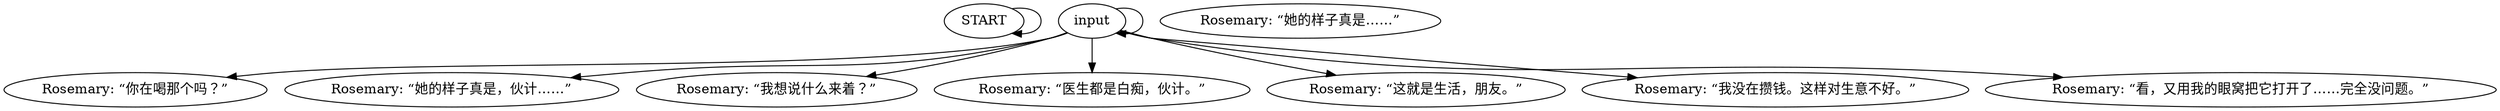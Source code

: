 # VILLAGE / ROSEMARY barks
# Stuff Rosemary says.
# ==================================================
digraph G {
	  0 [label="START"];
	  1 [label="input"];
	  2 [label="Rosemary: “你在喝那个吗？”"];
	  3 [label="Rosemary: “她的样子真是，伙计……”"];
	  4 [label="Rosemary: “我想说什么来着？”"];
	  5 [label="Rosemary: “医生都是白痴，伙计。”"];
	  6 [label="Rosemary: “这就是生活，朋友。”"];
	  7 [label="Rosemary: “她的样子真是……”"];
	  8 [label="Rosemary: “我没在攒钱。这样对生意不好。”"];
	  9 [label="Rosemary: “看，又用我的眼窝把它打开了……完全没问题。”"];
	  0 -> 0
	  1 -> 1
	  1 -> 2
	  1 -> 3
	  1 -> 4
	  1 -> 5
	  1 -> 6
	  1 -> 8
	  1 -> 9
}

